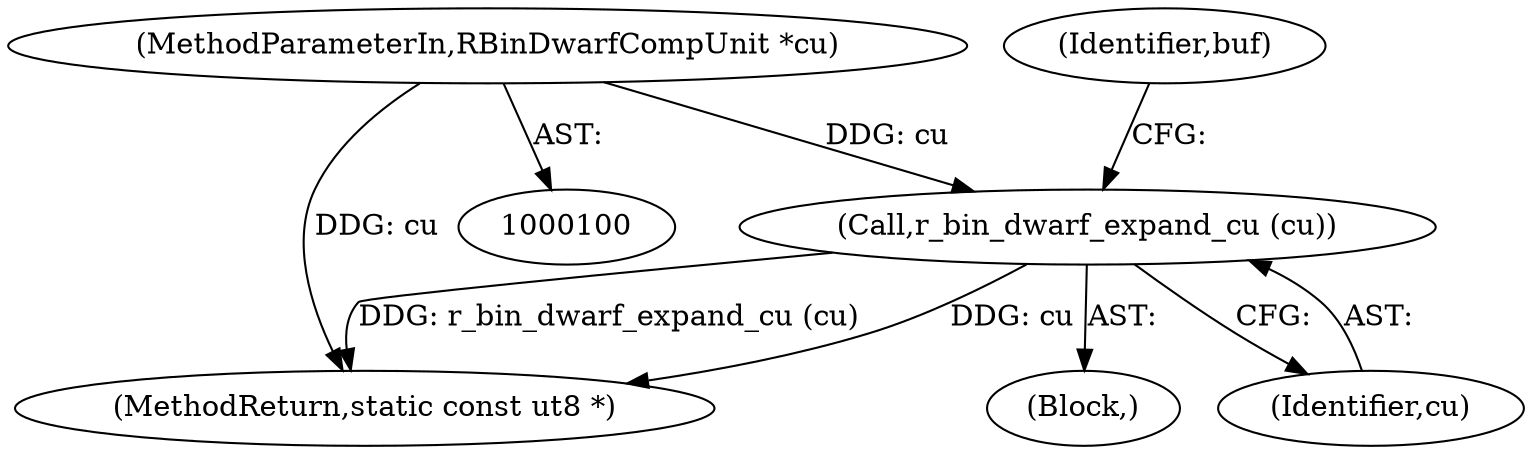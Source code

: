digraph "0_radare2_bd1bab05083d80464fea854bf4b5c49aaf1b8401@pointer" {
"1000162" [label="(Call,r_bin_dwarf_expand_cu (cu))"];
"1000103" [label="(MethodParameterIn,RBinDwarfCompUnit *cu)"];
"1000103" [label="(MethodParameterIn,RBinDwarfCompUnit *cu)"];
"1000162" [label="(Call,r_bin_dwarf_expand_cu (cu))"];
"1000165" [label="(Identifier,buf)"];
"1000455" [label="(MethodReturn,static const ut8 *)"];
"1000161" [label="(Block,)"];
"1000163" [label="(Identifier,cu)"];
"1000162" -> "1000161"  [label="AST: "];
"1000162" -> "1000163"  [label="CFG: "];
"1000163" -> "1000162"  [label="AST: "];
"1000165" -> "1000162"  [label="CFG: "];
"1000162" -> "1000455"  [label="DDG: cu"];
"1000162" -> "1000455"  [label="DDG: r_bin_dwarf_expand_cu (cu)"];
"1000103" -> "1000162"  [label="DDG: cu"];
"1000103" -> "1000100"  [label="AST: "];
"1000103" -> "1000455"  [label="DDG: cu"];
}

